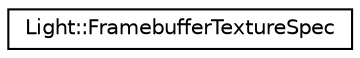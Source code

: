 digraph "Graphical Class Hierarchy"
{
 // LATEX_PDF_SIZE
  edge [fontname="Helvetica",fontsize="10",labelfontname="Helvetica",labelfontsize="10"];
  node [fontname="Helvetica",fontsize="10",shape=record];
  rankdir="LR";
  Node0 [label="Light::FramebufferTextureSpec",height=0.2,width=0.4,color="black", fillcolor="white", style="filled",URL="$structLight_1_1FramebufferTextureSpec.html",tooltip=" "];
}
